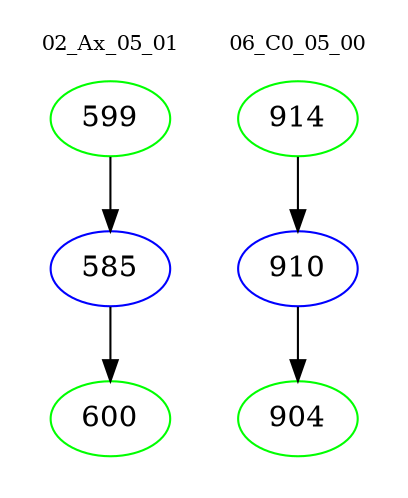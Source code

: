 digraph{
subgraph cluster_0 {
color = white
label = "02_Ax_05_01";
fontsize=10;
T0_599 [label="599", color="green"]
T0_599 -> T0_585 [color="black"]
T0_585 [label="585", color="blue"]
T0_585 -> T0_600 [color="black"]
T0_600 [label="600", color="green"]
}
subgraph cluster_1 {
color = white
label = "06_C0_05_00";
fontsize=10;
T1_914 [label="914", color="green"]
T1_914 -> T1_910 [color="black"]
T1_910 [label="910", color="blue"]
T1_910 -> T1_904 [color="black"]
T1_904 [label="904", color="green"]
}
}
